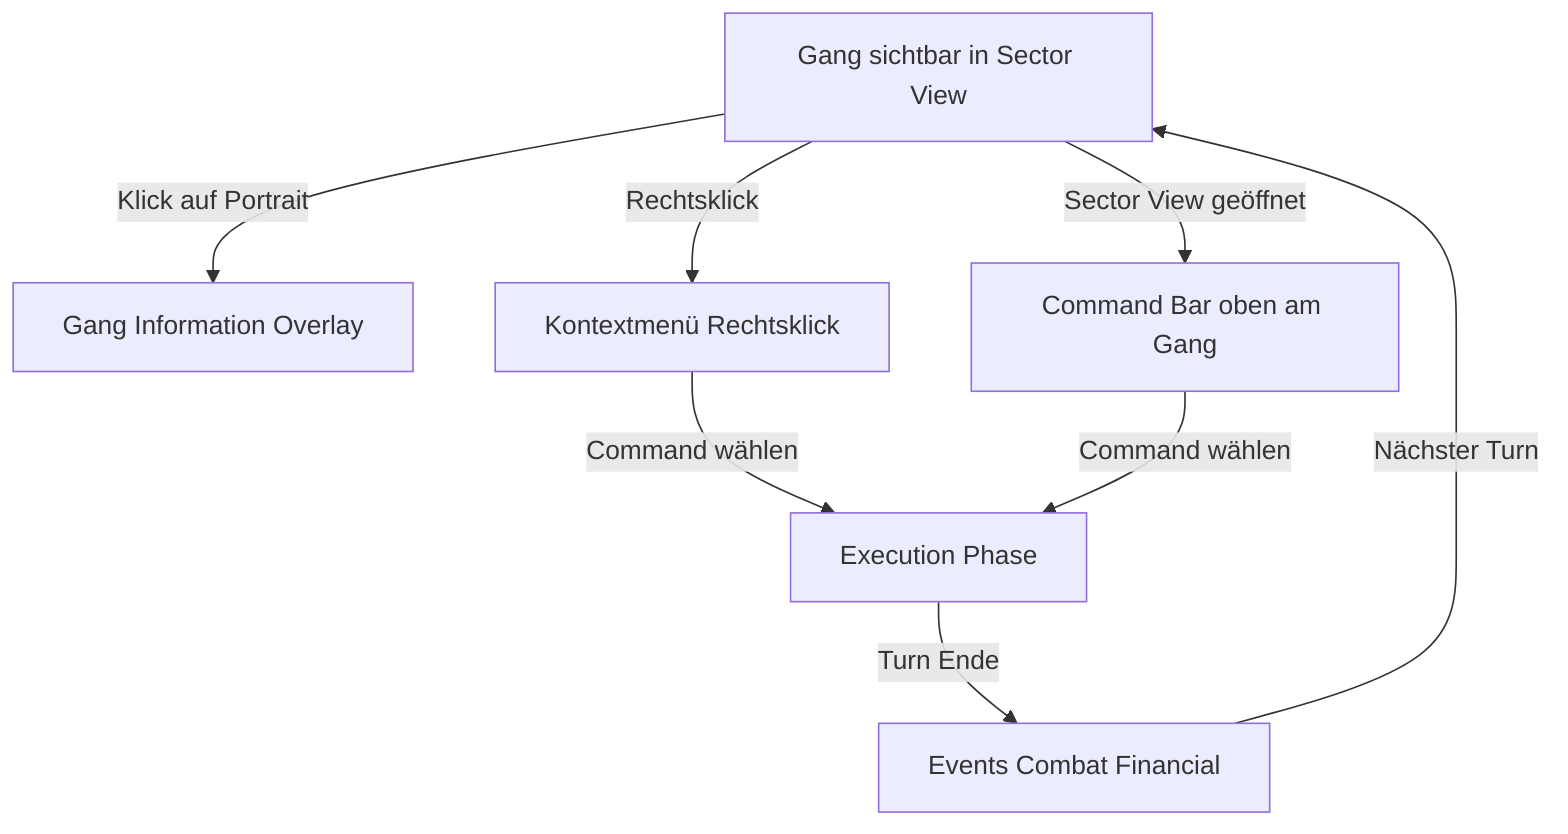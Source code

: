 flowchart TD
    Start[Gang sichtbar in Sector View]
    Info[Gang Information Overlay]
    Ctx[Kontextmenü Rechtsklick]
    Bar[Command Bar oben am Gang]
    Exec[Execution Phase]
    Result[Events Combat Financial]

    Start --> |Klick auf Portrait| Info
    Start --> |Rechtsklick| Ctx
    Start --> |Sector View geöffnet| Bar

    Ctx --> |Command wählen| Exec
    Bar --> |Command wählen| Exec

    Exec --> |Turn Ende| Result
    Result --> |Nächster Turn| Start